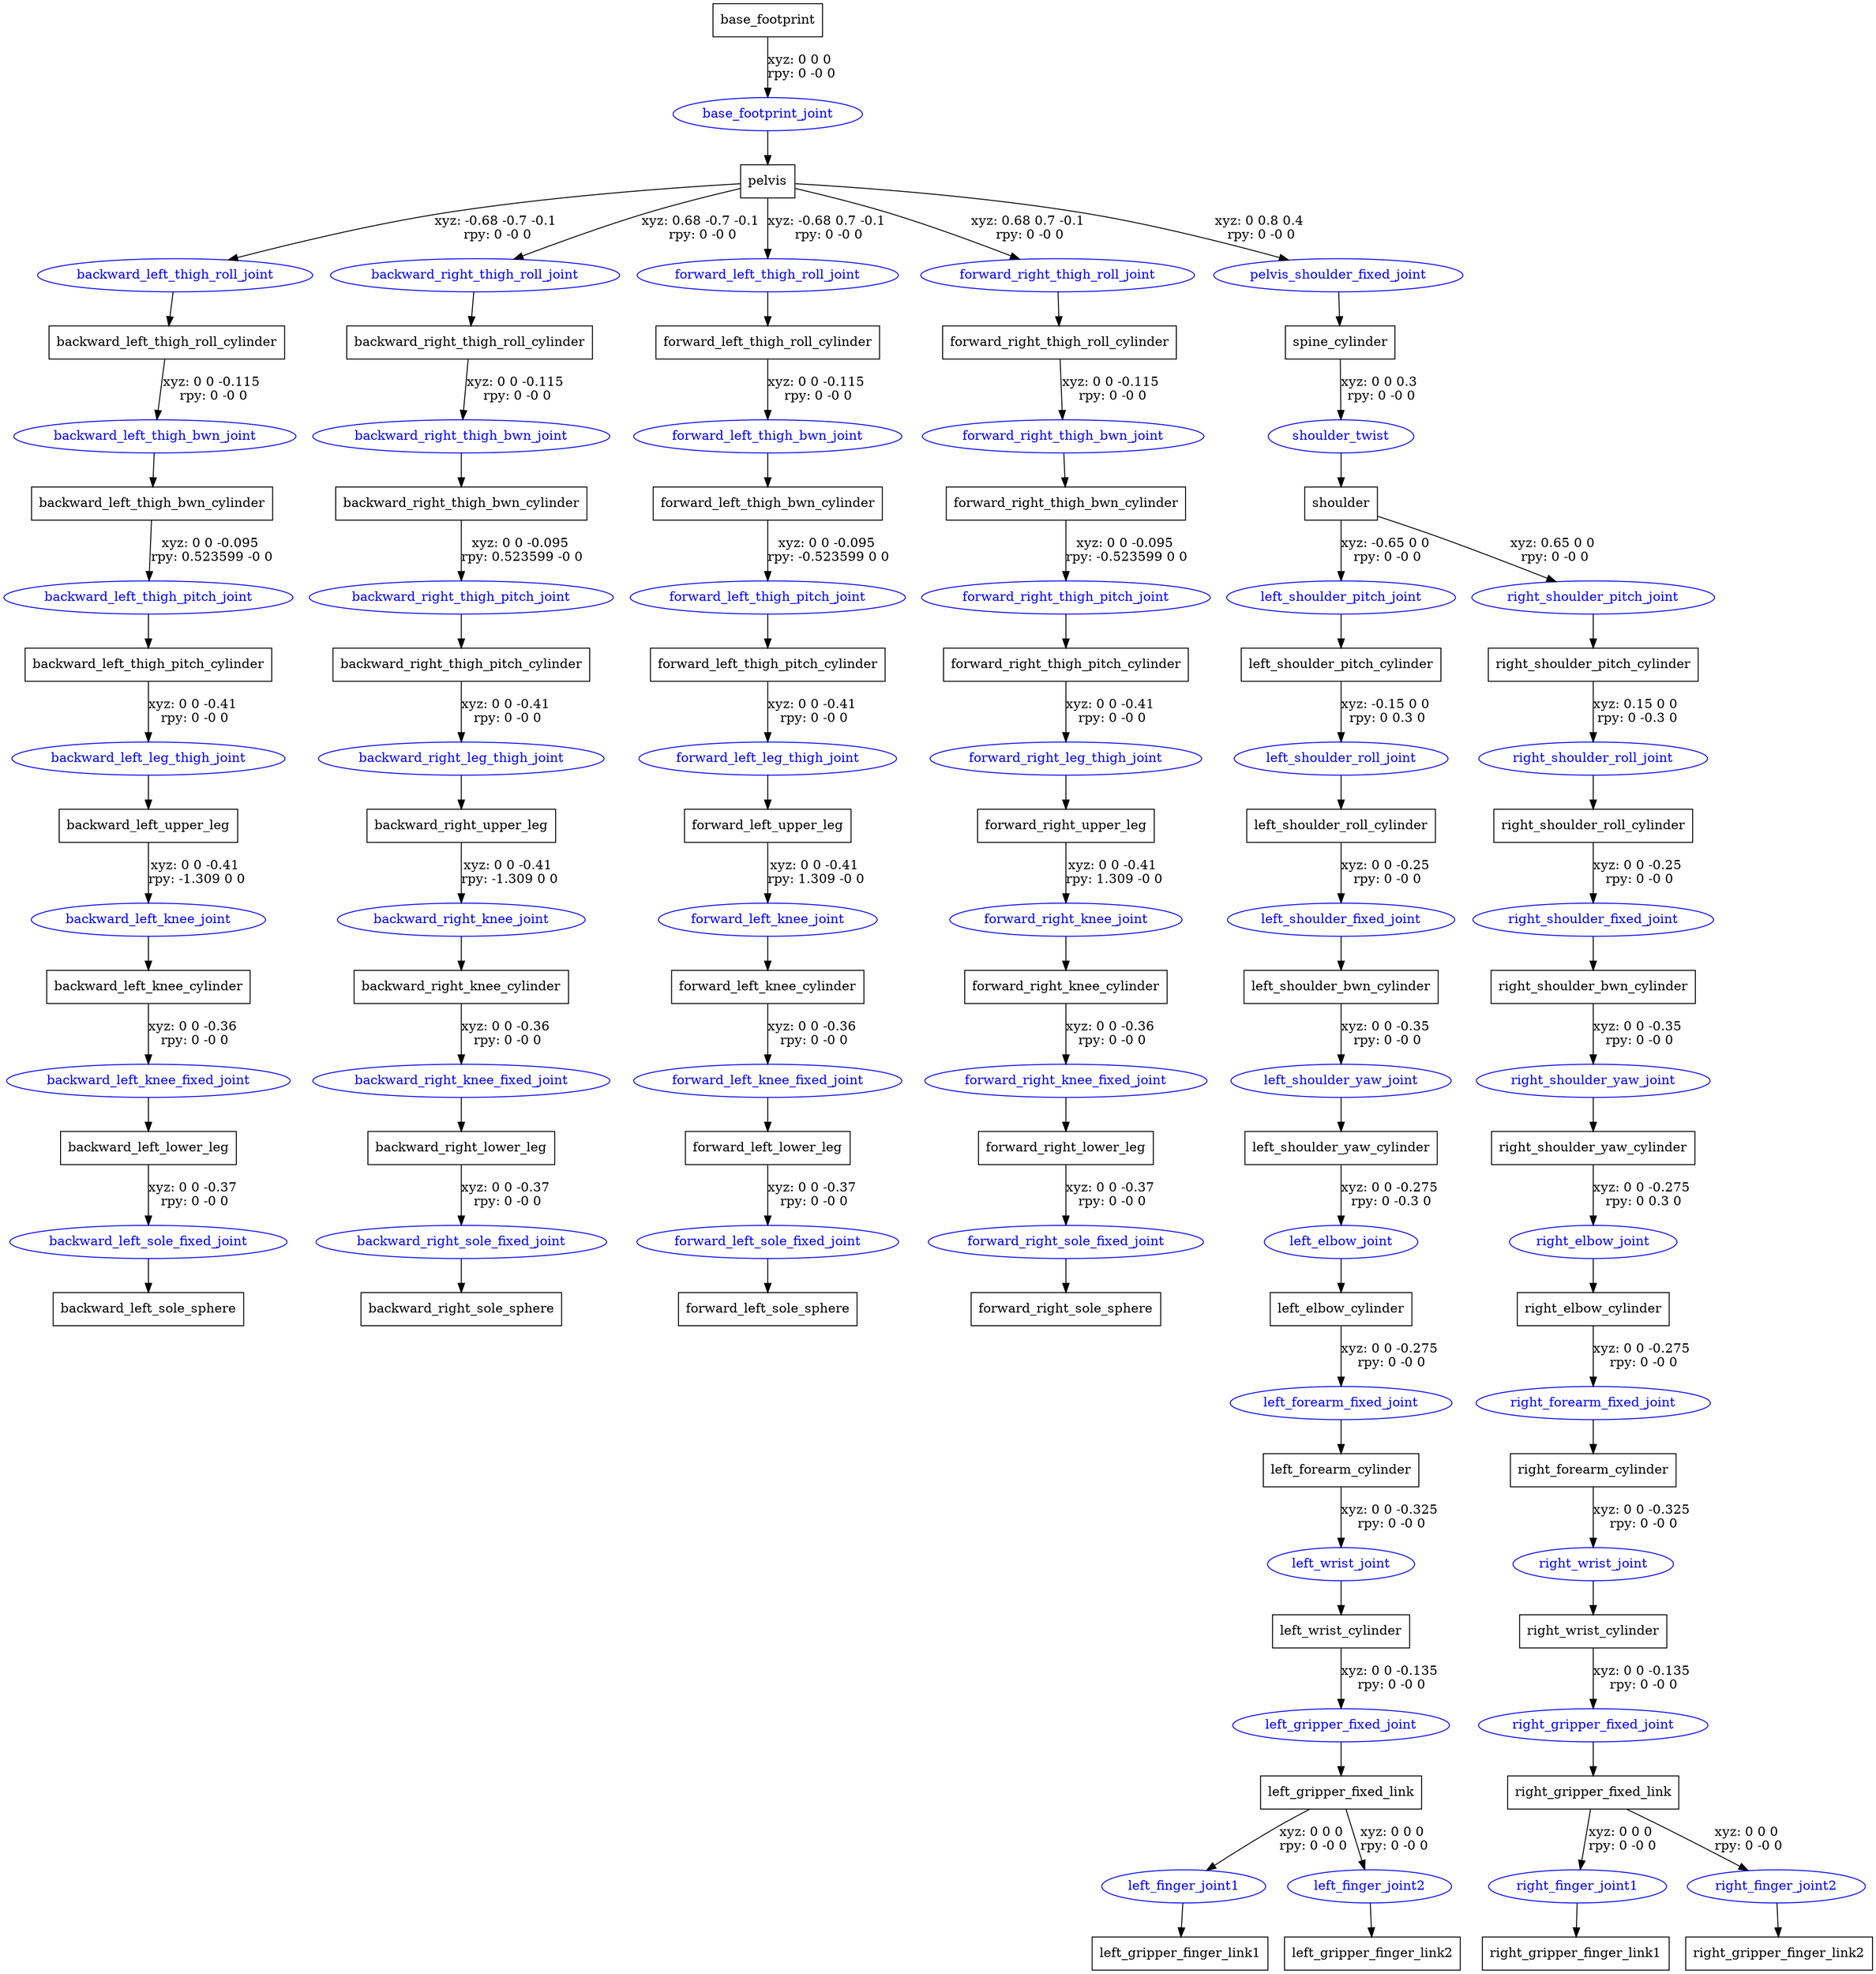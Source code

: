 digraph G {
node [shape=box];
"base_footprint" [label="base_footprint"];
"pelvis" [label="pelvis"];
"backward_left_thigh_roll_cylinder" [label="backward_left_thigh_roll_cylinder"];
"backward_left_thigh_bwn_cylinder" [label="backward_left_thigh_bwn_cylinder"];
"backward_left_thigh_pitch_cylinder" [label="backward_left_thigh_pitch_cylinder"];
"backward_left_upper_leg" [label="backward_left_upper_leg"];
"backward_left_knee_cylinder" [label="backward_left_knee_cylinder"];
"backward_left_lower_leg" [label="backward_left_lower_leg"];
"backward_left_sole_sphere" [label="backward_left_sole_sphere"];
"backward_right_thigh_roll_cylinder" [label="backward_right_thigh_roll_cylinder"];
"backward_right_thigh_bwn_cylinder" [label="backward_right_thigh_bwn_cylinder"];
"backward_right_thigh_pitch_cylinder" [label="backward_right_thigh_pitch_cylinder"];
"backward_right_upper_leg" [label="backward_right_upper_leg"];
"backward_right_knee_cylinder" [label="backward_right_knee_cylinder"];
"backward_right_lower_leg" [label="backward_right_lower_leg"];
"backward_right_sole_sphere" [label="backward_right_sole_sphere"];
"forward_left_thigh_roll_cylinder" [label="forward_left_thigh_roll_cylinder"];
"forward_left_thigh_bwn_cylinder" [label="forward_left_thigh_bwn_cylinder"];
"forward_left_thigh_pitch_cylinder" [label="forward_left_thigh_pitch_cylinder"];
"forward_left_upper_leg" [label="forward_left_upper_leg"];
"forward_left_knee_cylinder" [label="forward_left_knee_cylinder"];
"forward_left_lower_leg" [label="forward_left_lower_leg"];
"forward_left_sole_sphere" [label="forward_left_sole_sphere"];
"forward_right_thigh_roll_cylinder" [label="forward_right_thigh_roll_cylinder"];
"forward_right_thigh_bwn_cylinder" [label="forward_right_thigh_bwn_cylinder"];
"forward_right_thigh_pitch_cylinder" [label="forward_right_thigh_pitch_cylinder"];
"forward_right_upper_leg" [label="forward_right_upper_leg"];
"forward_right_knee_cylinder" [label="forward_right_knee_cylinder"];
"forward_right_lower_leg" [label="forward_right_lower_leg"];
"forward_right_sole_sphere" [label="forward_right_sole_sphere"];
"spine_cylinder" [label="spine_cylinder"];
"shoulder" [label="shoulder"];
"left_shoulder_pitch_cylinder" [label="left_shoulder_pitch_cylinder"];
"left_shoulder_roll_cylinder" [label="left_shoulder_roll_cylinder"];
"left_shoulder_bwn_cylinder" [label="left_shoulder_bwn_cylinder"];
"left_shoulder_yaw_cylinder" [label="left_shoulder_yaw_cylinder"];
"left_elbow_cylinder" [label="left_elbow_cylinder"];
"left_forearm_cylinder" [label="left_forearm_cylinder"];
"left_wrist_cylinder" [label="left_wrist_cylinder"];
"left_gripper_fixed_link" [label="left_gripper_fixed_link"];
"left_gripper_finger_link1" [label="left_gripper_finger_link1"];
"left_gripper_finger_link2" [label="left_gripper_finger_link2"];
"right_shoulder_pitch_cylinder" [label="right_shoulder_pitch_cylinder"];
"right_shoulder_roll_cylinder" [label="right_shoulder_roll_cylinder"];
"right_shoulder_bwn_cylinder" [label="right_shoulder_bwn_cylinder"];
"right_shoulder_yaw_cylinder" [label="right_shoulder_yaw_cylinder"];
"right_elbow_cylinder" [label="right_elbow_cylinder"];
"right_forearm_cylinder" [label="right_forearm_cylinder"];
"right_wrist_cylinder" [label="right_wrist_cylinder"];
"right_gripper_fixed_link" [label="right_gripper_fixed_link"];
"right_gripper_finger_link1" [label="right_gripper_finger_link1"];
"right_gripper_finger_link2" [label="right_gripper_finger_link2"];
node [shape=ellipse, color=blue, fontcolor=blue];
"base_footprint" -> "base_footprint_joint" [label="xyz: 0 0 0 \nrpy: 0 -0 0"]
"base_footprint_joint" -> "pelvis"
"pelvis" -> "backward_left_thigh_roll_joint" [label="xyz: -0.68 -0.7 -0.1 \nrpy: 0 -0 0"]
"backward_left_thigh_roll_joint" -> "backward_left_thigh_roll_cylinder"
"backward_left_thigh_roll_cylinder" -> "backward_left_thigh_bwn_joint" [label="xyz: 0 0 -0.115 \nrpy: 0 -0 0"]
"backward_left_thigh_bwn_joint" -> "backward_left_thigh_bwn_cylinder"
"backward_left_thigh_bwn_cylinder" -> "backward_left_thigh_pitch_joint" [label="xyz: 0 0 -0.095 \nrpy: 0.523599 -0 0"]
"backward_left_thigh_pitch_joint" -> "backward_left_thigh_pitch_cylinder"
"backward_left_thigh_pitch_cylinder" -> "backward_left_leg_thigh_joint" [label="xyz: 0 0 -0.41 \nrpy: 0 -0 0"]
"backward_left_leg_thigh_joint" -> "backward_left_upper_leg"
"backward_left_upper_leg" -> "backward_left_knee_joint" [label="xyz: 0 0 -0.41 \nrpy: -1.309 0 0"]
"backward_left_knee_joint" -> "backward_left_knee_cylinder"
"backward_left_knee_cylinder" -> "backward_left_knee_fixed_joint" [label="xyz: 0 0 -0.36 \nrpy: 0 -0 0"]
"backward_left_knee_fixed_joint" -> "backward_left_lower_leg"
"backward_left_lower_leg" -> "backward_left_sole_fixed_joint" [label="xyz: 0 0 -0.37 \nrpy: 0 -0 0"]
"backward_left_sole_fixed_joint" -> "backward_left_sole_sphere"
"pelvis" -> "backward_right_thigh_roll_joint" [label="xyz: 0.68 -0.7 -0.1 \nrpy: 0 -0 0"]
"backward_right_thigh_roll_joint" -> "backward_right_thigh_roll_cylinder"
"backward_right_thigh_roll_cylinder" -> "backward_right_thigh_bwn_joint" [label="xyz: 0 0 -0.115 \nrpy: 0 -0 0"]
"backward_right_thigh_bwn_joint" -> "backward_right_thigh_bwn_cylinder"
"backward_right_thigh_bwn_cylinder" -> "backward_right_thigh_pitch_joint" [label="xyz: 0 0 -0.095 \nrpy: 0.523599 -0 0"]
"backward_right_thigh_pitch_joint" -> "backward_right_thigh_pitch_cylinder"
"backward_right_thigh_pitch_cylinder" -> "backward_right_leg_thigh_joint" [label="xyz: 0 0 -0.41 \nrpy: 0 -0 0"]
"backward_right_leg_thigh_joint" -> "backward_right_upper_leg"
"backward_right_upper_leg" -> "backward_right_knee_joint" [label="xyz: 0 0 -0.41 \nrpy: -1.309 0 0"]
"backward_right_knee_joint" -> "backward_right_knee_cylinder"
"backward_right_knee_cylinder" -> "backward_right_knee_fixed_joint" [label="xyz: 0 0 -0.36 \nrpy: 0 -0 0"]
"backward_right_knee_fixed_joint" -> "backward_right_lower_leg"
"backward_right_lower_leg" -> "backward_right_sole_fixed_joint" [label="xyz: 0 0 -0.37 \nrpy: 0 -0 0"]
"backward_right_sole_fixed_joint" -> "backward_right_sole_sphere"
"pelvis" -> "forward_left_thigh_roll_joint" [label="xyz: -0.68 0.7 -0.1 \nrpy: 0 -0 0"]
"forward_left_thigh_roll_joint" -> "forward_left_thigh_roll_cylinder"
"forward_left_thigh_roll_cylinder" -> "forward_left_thigh_bwn_joint" [label="xyz: 0 0 -0.115 \nrpy: 0 -0 0"]
"forward_left_thigh_bwn_joint" -> "forward_left_thigh_bwn_cylinder"
"forward_left_thigh_bwn_cylinder" -> "forward_left_thigh_pitch_joint" [label="xyz: 0 0 -0.095 \nrpy: -0.523599 0 0"]
"forward_left_thigh_pitch_joint" -> "forward_left_thigh_pitch_cylinder"
"forward_left_thigh_pitch_cylinder" -> "forward_left_leg_thigh_joint" [label="xyz: 0 0 -0.41 \nrpy: 0 -0 0"]
"forward_left_leg_thigh_joint" -> "forward_left_upper_leg"
"forward_left_upper_leg" -> "forward_left_knee_joint" [label="xyz: 0 0 -0.41 \nrpy: 1.309 -0 0"]
"forward_left_knee_joint" -> "forward_left_knee_cylinder"
"forward_left_knee_cylinder" -> "forward_left_knee_fixed_joint" [label="xyz: 0 0 -0.36 \nrpy: 0 -0 0"]
"forward_left_knee_fixed_joint" -> "forward_left_lower_leg"
"forward_left_lower_leg" -> "forward_left_sole_fixed_joint" [label="xyz: 0 0 -0.37 \nrpy: 0 -0 0"]
"forward_left_sole_fixed_joint" -> "forward_left_sole_sphere"
"pelvis" -> "forward_right_thigh_roll_joint" [label="xyz: 0.68 0.7 -0.1 \nrpy: 0 -0 0"]
"forward_right_thigh_roll_joint" -> "forward_right_thigh_roll_cylinder"
"forward_right_thigh_roll_cylinder" -> "forward_right_thigh_bwn_joint" [label="xyz: 0 0 -0.115 \nrpy: 0 -0 0"]
"forward_right_thigh_bwn_joint" -> "forward_right_thigh_bwn_cylinder"
"forward_right_thigh_bwn_cylinder" -> "forward_right_thigh_pitch_joint" [label="xyz: 0 0 -0.095 \nrpy: -0.523599 0 0"]
"forward_right_thigh_pitch_joint" -> "forward_right_thigh_pitch_cylinder"
"forward_right_thigh_pitch_cylinder" -> "forward_right_leg_thigh_joint" [label="xyz: 0 0 -0.41 \nrpy: 0 -0 0"]
"forward_right_leg_thigh_joint" -> "forward_right_upper_leg"
"forward_right_upper_leg" -> "forward_right_knee_joint" [label="xyz: 0 0 -0.41 \nrpy: 1.309 -0 0"]
"forward_right_knee_joint" -> "forward_right_knee_cylinder"
"forward_right_knee_cylinder" -> "forward_right_knee_fixed_joint" [label="xyz: 0 0 -0.36 \nrpy: 0 -0 0"]
"forward_right_knee_fixed_joint" -> "forward_right_lower_leg"
"forward_right_lower_leg" -> "forward_right_sole_fixed_joint" [label="xyz: 0 0 -0.37 \nrpy: 0 -0 0"]
"forward_right_sole_fixed_joint" -> "forward_right_sole_sphere"
"pelvis" -> "pelvis_shoulder_fixed_joint" [label="xyz: 0 0.8 0.4 \nrpy: 0 -0 0"]
"pelvis_shoulder_fixed_joint" -> "spine_cylinder"
"spine_cylinder" -> "shoulder_twist" [label="xyz: 0 0 0.3 \nrpy: 0 -0 0"]
"shoulder_twist" -> "shoulder"
"shoulder" -> "left_shoulder_pitch_joint" [label="xyz: -0.65 0 0 \nrpy: 0 -0 0"]
"left_shoulder_pitch_joint" -> "left_shoulder_pitch_cylinder"
"left_shoulder_pitch_cylinder" -> "left_shoulder_roll_joint" [label="xyz: -0.15 0 0 \nrpy: 0 0.3 0"]
"left_shoulder_roll_joint" -> "left_shoulder_roll_cylinder"
"left_shoulder_roll_cylinder" -> "left_shoulder_fixed_joint" [label="xyz: 0 0 -0.25 \nrpy: 0 -0 0"]
"left_shoulder_fixed_joint" -> "left_shoulder_bwn_cylinder"
"left_shoulder_bwn_cylinder" -> "left_shoulder_yaw_joint" [label="xyz: 0 0 -0.35 \nrpy: 0 -0 0"]
"left_shoulder_yaw_joint" -> "left_shoulder_yaw_cylinder"
"left_shoulder_yaw_cylinder" -> "left_elbow_joint" [label="xyz: 0 0 -0.275 \nrpy: 0 -0.3 0"]
"left_elbow_joint" -> "left_elbow_cylinder"
"left_elbow_cylinder" -> "left_forearm_fixed_joint" [label="xyz: 0 0 -0.275 \nrpy: 0 -0 0"]
"left_forearm_fixed_joint" -> "left_forearm_cylinder"
"left_forearm_cylinder" -> "left_wrist_joint" [label="xyz: 0 0 -0.325 \nrpy: 0 -0 0"]
"left_wrist_joint" -> "left_wrist_cylinder"
"left_wrist_cylinder" -> "left_gripper_fixed_joint" [label="xyz: 0 0 -0.135 \nrpy: 0 -0 0"]
"left_gripper_fixed_joint" -> "left_gripper_fixed_link"
"left_gripper_fixed_link" -> "left_finger_joint1" [label="xyz: 0 0 0 \nrpy: 0 -0 0"]
"left_finger_joint1" -> "left_gripper_finger_link1"
"left_gripper_fixed_link" -> "left_finger_joint2" [label="xyz: 0 0 0 \nrpy: 0 -0 0"]
"left_finger_joint2" -> "left_gripper_finger_link2"
"shoulder" -> "right_shoulder_pitch_joint" [label="xyz: 0.65 0 0 \nrpy: 0 -0 0"]
"right_shoulder_pitch_joint" -> "right_shoulder_pitch_cylinder"
"right_shoulder_pitch_cylinder" -> "right_shoulder_roll_joint" [label="xyz: 0.15 0 0 \nrpy: 0 -0.3 0"]
"right_shoulder_roll_joint" -> "right_shoulder_roll_cylinder"
"right_shoulder_roll_cylinder" -> "right_shoulder_fixed_joint" [label="xyz: 0 0 -0.25 \nrpy: 0 -0 0"]
"right_shoulder_fixed_joint" -> "right_shoulder_bwn_cylinder"
"right_shoulder_bwn_cylinder" -> "right_shoulder_yaw_joint" [label="xyz: 0 0 -0.35 \nrpy: 0 -0 0"]
"right_shoulder_yaw_joint" -> "right_shoulder_yaw_cylinder"
"right_shoulder_yaw_cylinder" -> "right_elbow_joint" [label="xyz: 0 0 -0.275 \nrpy: 0 0.3 0"]
"right_elbow_joint" -> "right_elbow_cylinder"
"right_elbow_cylinder" -> "right_forearm_fixed_joint" [label="xyz: 0 0 -0.275 \nrpy: 0 -0 0"]
"right_forearm_fixed_joint" -> "right_forearm_cylinder"
"right_forearm_cylinder" -> "right_wrist_joint" [label="xyz: 0 0 -0.325 \nrpy: 0 -0 0"]
"right_wrist_joint" -> "right_wrist_cylinder"
"right_wrist_cylinder" -> "right_gripper_fixed_joint" [label="xyz: 0 0 -0.135 \nrpy: 0 -0 0"]
"right_gripper_fixed_joint" -> "right_gripper_fixed_link"
"right_gripper_fixed_link" -> "right_finger_joint1" [label="xyz: 0 0 0 \nrpy: 0 -0 0"]
"right_finger_joint1" -> "right_gripper_finger_link1"
"right_gripper_fixed_link" -> "right_finger_joint2" [label="xyz: 0 0 0 \nrpy: 0 -0 0"]
"right_finger_joint2" -> "right_gripper_finger_link2"
}
